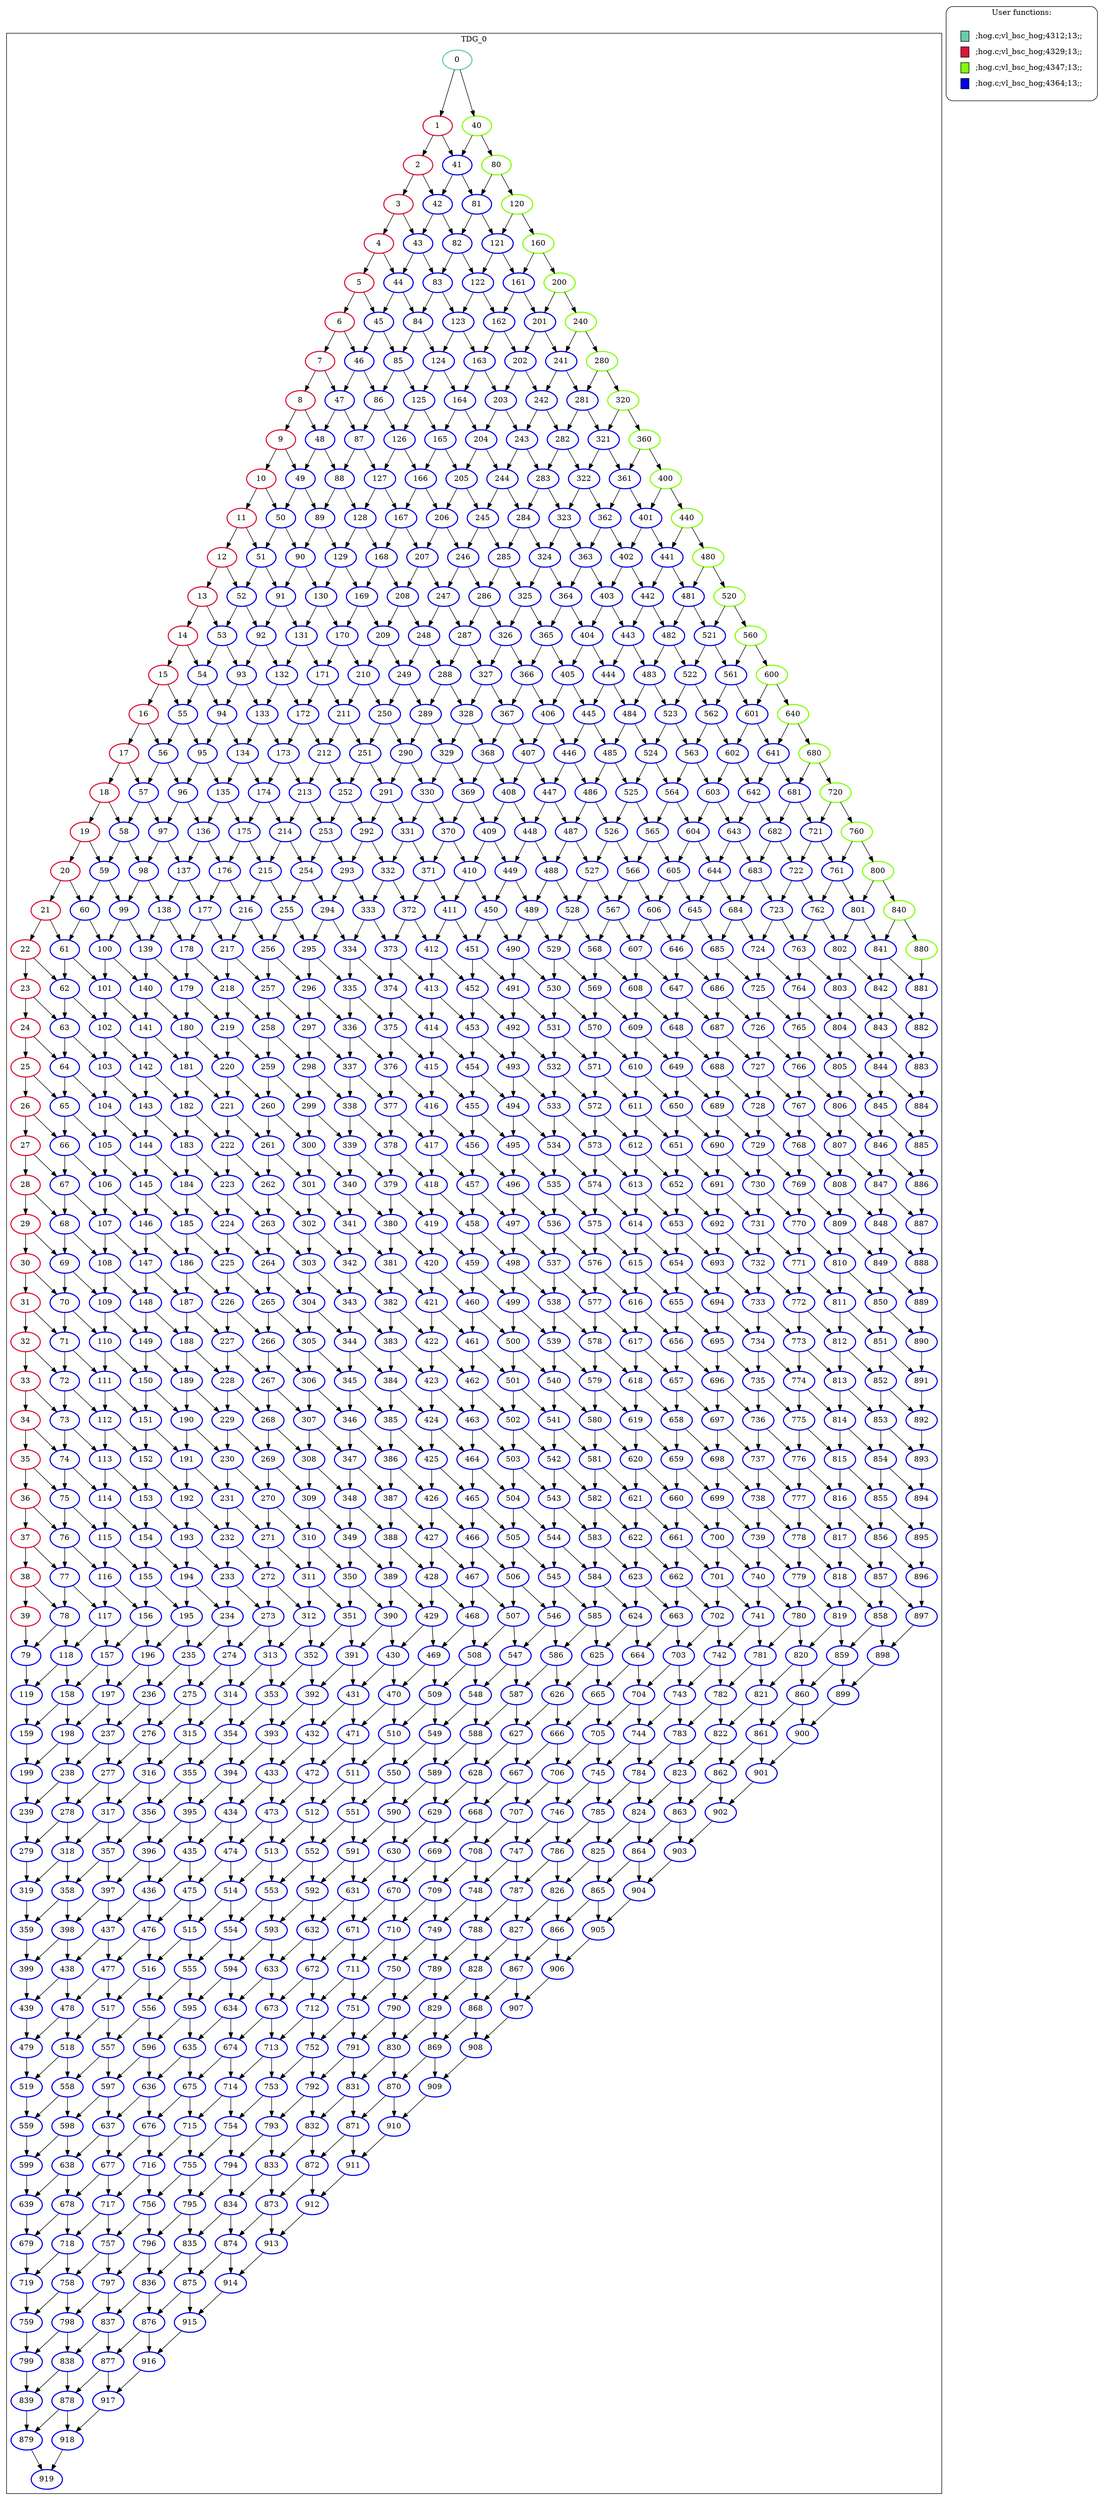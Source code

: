 digraph TDG {
   compound=true
   subgraph cluster_0 {
      label=TDG_0
      0[color=aquamarine3,style=bold]
      1[color=crimson,style=bold]
      2[color=crimson,style=bold]
      3[color=crimson,style=bold]
      4[color=crimson,style=bold]
      5[color=crimson,style=bold]
      6[color=crimson,style=bold]
      7[color=crimson,style=bold]
      8[color=crimson,style=bold]
      9[color=crimson,style=bold]
      10[color=crimson,style=bold]
      11[color=crimson,style=bold]
      12[color=crimson,style=bold]
      13[color=crimson,style=bold]
      14[color=crimson,style=bold]
      15[color=crimson,style=bold]
      16[color=crimson,style=bold]
      17[color=crimson,style=bold]
      18[color=crimson,style=bold]
      19[color=crimson,style=bold]
      20[color=crimson,style=bold]
      21[color=crimson,style=bold]
      22[color=crimson,style=bold]
      23[color=crimson,style=bold]
      24[color=crimson,style=bold]
      25[color=crimson,style=bold]
      26[color=crimson,style=bold]
      27[color=crimson,style=bold]
      28[color=crimson,style=bold]
      29[color=crimson,style=bold]
      30[color=crimson,style=bold]
      31[color=crimson,style=bold]
      32[color=crimson,style=bold]
      33[color=crimson,style=bold]
      34[color=crimson,style=bold]
      35[color=crimson,style=bold]
      36[color=crimson,style=bold]
      37[color=crimson,style=bold]
      38[color=crimson,style=bold]
      39[color=crimson,style=bold]
      40[color=chartreuse,style=bold]
      41[color=blue2,style=bold]
      42[color=blue2,style=bold]
      43[color=blue2,style=bold]
      44[color=blue2,style=bold]
      45[color=blue2,style=bold]
      46[color=blue2,style=bold]
      47[color=blue2,style=bold]
      48[color=blue2,style=bold]
      49[color=blue2,style=bold]
      50[color=blue2,style=bold]
      51[color=blue2,style=bold]
      52[color=blue2,style=bold]
      53[color=blue2,style=bold]
      54[color=blue2,style=bold]
      55[color=blue2,style=bold]
      56[color=blue2,style=bold]
      57[color=blue2,style=bold]
      58[color=blue2,style=bold]
      59[color=blue2,style=bold]
      60[color=blue2,style=bold]
      61[color=blue2,style=bold]
      62[color=blue2,style=bold]
      63[color=blue2,style=bold]
      64[color=blue2,style=bold]
      65[color=blue2,style=bold]
      66[color=blue2,style=bold]
      67[color=blue2,style=bold]
      68[color=blue2,style=bold]
      69[color=blue2,style=bold]
      70[color=blue2,style=bold]
      71[color=blue2,style=bold]
      72[color=blue2,style=bold]
      73[color=blue2,style=bold]
      74[color=blue2,style=bold]
      75[color=blue2,style=bold]
      76[color=blue2,style=bold]
      77[color=blue2,style=bold]
      78[color=blue2,style=bold]
      79[color=blue2,style=bold]
      80[color=chartreuse,style=bold]
      81[color=blue2,style=bold]
      82[color=blue2,style=bold]
      83[color=blue2,style=bold]
      84[color=blue2,style=bold]
      85[color=blue2,style=bold]
      86[color=blue2,style=bold]
      87[color=blue2,style=bold]
      88[color=blue2,style=bold]
      89[color=blue2,style=bold]
      90[color=blue2,style=bold]
      91[color=blue2,style=bold]
      92[color=blue2,style=bold]
      93[color=blue2,style=bold]
      94[color=blue2,style=bold]
      95[color=blue2,style=bold]
      96[color=blue2,style=bold]
      97[color=blue2,style=bold]
      98[color=blue2,style=bold]
      99[color=blue2,style=bold]
      100[color=blue2,style=bold]
      101[color=blue2,style=bold]
      102[color=blue2,style=bold]
      103[color=blue2,style=bold]
      104[color=blue2,style=bold]
      105[color=blue2,style=bold]
      106[color=blue2,style=bold]
      107[color=blue2,style=bold]
      108[color=blue2,style=bold]
      109[color=blue2,style=bold]
      110[color=blue2,style=bold]
      111[color=blue2,style=bold]
      112[color=blue2,style=bold]
      113[color=blue2,style=bold]
      114[color=blue2,style=bold]
      115[color=blue2,style=bold]
      116[color=blue2,style=bold]
      117[color=blue2,style=bold]
      118[color=blue2,style=bold]
      119[color=blue2,style=bold]
      120[color=chartreuse,style=bold]
      121[color=blue2,style=bold]
      122[color=blue2,style=bold]
      123[color=blue2,style=bold]
      124[color=blue2,style=bold]
      125[color=blue2,style=bold]
      126[color=blue2,style=bold]
      127[color=blue2,style=bold]
      128[color=blue2,style=bold]
      129[color=blue2,style=bold]
      130[color=blue2,style=bold]
      131[color=blue2,style=bold]
      132[color=blue2,style=bold]
      133[color=blue2,style=bold]
      134[color=blue2,style=bold]
      135[color=blue2,style=bold]
      136[color=blue2,style=bold]
      137[color=blue2,style=bold]
      138[color=blue2,style=bold]
      139[color=blue2,style=bold]
      140[color=blue2,style=bold]
      141[color=blue2,style=bold]
      142[color=blue2,style=bold]
      143[color=blue2,style=bold]
      144[color=blue2,style=bold]
      145[color=blue2,style=bold]
      146[color=blue2,style=bold]
      147[color=blue2,style=bold]
      148[color=blue2,style=bold]
      149[color=blue2,style=bold]
      150[color=blue2,style=bold]
      151[color=blue2,style=bold]
      152[color=blue2,style=bold]
      153[color=blue2,style=bold]
      154[color=blue2,style=bold]
      155[color=blue2,style=bold]
      156[color=blue2,style=bold]
      157[color=blue2,style=bold]
      158[color=blue2,style=bold]
      159[color=blue2,style=bold]
      160[color=chartreuse,style=bold]
      161[color=blue2,style=bold]
      162[color=blue2,style=bold]
      163[color=blue2,style=bold]
      164[color=blue2,style=bold]
      165[color=blue2,style=bold]
      166[color=blue2,style=bold]
      167[color=blue2,style=bold]
      168[color=blue2,style=bold]
      169[color=blue2,style=bold]
      170[color=blue2,style=bold]
      171[color=blue2,style=bold]
      172[color=blue2,style=bold]
      173[color=blue2,style=bold]
      174[color=blue2,style=bold]
      175[color=blue2,style=bold]
      176[color=blue2,style=bold]
      177[color=blue2,style=bold]
      178[color=blue2,style=bold]
      179[color=blue2,style=bold]
      180[color=blue2,style=bold]
      181[color=blue2,style=bold]
      182[color=blue2,style=bold]
      183[color=blue2,style=bold]
      184[color=blue2,style=bold]
      185[color=blue2,style=bold]
      186[color=blue2,style=bold]
      187[color=blue2,style=bold]
      188[color=blue2,style=bold]
      189[color=blue2,style=bold]
      190[color=blue2,style=bold]
      191[color=blue2,style=bold]
      192[color=blue2,style=bold]
      193[color=blue2,style=bold]
      194[color=blue2,style=bold]
      195[color=blue2,style=bold]
      196[color=blue2,style=bold]
      197[color=blue2,style=bold]
      198[color=blue2,style=bold]
      199[color=blue2,style=bold]
      200[color=chartreuse,style=bold]
      201[color=blue2,style=bold]
      202[color=blue2,style=bold]
      203[color=blue2,style=bold]
      204[color=blue2,style=bold]
      205[color=blue2,style=bold]
      206[color=blue2,style=bold]
      207[color=blue2,style=bold]
      208[color=blue2,style=bold]
      209[color=blue2,style=bold]
      210[color=blue2,style=bold]
      211[color=blue2,style=bold]
      212[color=blue2,style=bold]
      213[color=blue2,style=bold]
      214[color=blue2,style=bold]
      215[color=blue2,style=bold]
      216[color=blue2,style=bold]
      217[color=blue2,style=bold]
      218[color=blue2,style=bold]
      219[color=blue2,style=bold]
      220[color=blue2,style=bold]
      221[color=blue2,style=bold]
      222[color=blue2,style=bold]
      223[color=blue2,style=bold]
      224[color=blue2,style=bold]
      225[color=blue2,style=bold]
      226[color=blue2,style=bold]
      227[color=blue2,style=bold]
      228[color=blue2,style=bold]
      229[color=blue2,style=bold]
      230[color=blue2,style=bold]
      231[color=blue2,style=bold]
      232[color=blue2,style=bold]
      233[color=blue2,style=bold]
      234[color=blue2,style=bold]
      235[color=blue2,style=bold]
      236[color=blue2,style=bold]
      237[color=blue2,style=bold]
      238[color=blue2,style=bold]
      239[color=blue2,style=bold]
      240[color=chartreuse,style=bold]
      241[color=blue2,style=bold]
      242[color=blue2,style=bold]
      243[color=blue2,style=bold]
      244[color=blue2,style=bold]
      245[color=blue2,style=bold]
      246[color=blue2,style=bold]
      247[color=blue2,style=bold]
      248[color=blue2,style=bold]
      249[color=blue2,style=bold]
      250[color=blue2,style=bold]
      251[color=blue2,style=bold]
      252[color=blue2,style=bold]
      253[color=blue2,style=bold]
      254[color=blue2,style=bold]
      255[color=blue2,style=bold]
      256[color=blue2,style=bold]
      257[color=blue2,style=bold]
      258[color=blue2,style=bold]
      259[color=blue2,style=bold]
      260[color=blue2,style=bold]
      261[color=blue2,style=bold]
      262[color=blue2,style=bold]
      263[color=blue2,style=bold]
      264[color=blue2,style=bold]
      265[color=blue2,style=bold]
      266[color=blue2,style=bold]
      267[color=blue2,style=bold]
      268[color=blue2,style=bold]
      269[color=blue2,style=bold]
      270[color=blue2,style=bold]
      271[color=blue2,style=bold]
      272[color=blue2,style=bold]
      273[color=blue2,style=bold]
      274[color=blue2,style=bold]
      275[color=blue2,style=bold]
      276[color=blue2,style=bold]
      277[color=blue2,style=bold]
      278[color=blue2,style=bold]
      279[color=blue2,style=bold]
      280[color=chartreuse,style=bold]
      281[color=blue2,style=bold]
      282[color=blue2,style=bold]
      283[color=blue2,style=bold]
      284[color=blue2,style=bold]
      285[color=blue2,style=bold]
      286[color=blue2,style=bold]
      287[color=blue2,style=bold]
      288[color=blue2,style=bold]
      289[color=blue2,style=bold]
      290[color=blue2,style=bold]
      291[color=blue2,style=bold]
      292[color=blue2,style=bold]
      293[color=blue2,style=bold]
      294[color=blue2,style=bold]
      295[color=blue2,style=bold]
      296[color=blue2,style=bold]
      297[color=blue2,style=bold]
      298[color=blue2,style=bold]
      299[color=blue2,style=bold]
      300[color=blue2,style=bold]
      301[color=blue2,style=bold]
      302[color=blue2,style=bold]
      303[color=blue2,style=bold]
      304[color=blue2,style=bold]
      305[color=blue2,style=bold]
      306[color=blue2,style=bold]
      307[color=blue2,style=bold]
      308[color=blue2,style=bold]
      309[color=blue2,style=bold]
      310[color=blue2,style=bold]
      311[color=blue2,style=bold]
      312[color=blue2,style=bold]
      313[color=blue2,style=bold]
      314[color=blue2,style=bold]
      315[color=blue2,style=bold]
      316[color=blue2,style=bold]
      317[color=blue2,style=bold]
      318[color=blue2,style=bold]
      319[color=blue2,style=bold]
      320[color=chartreuse,style=bold]
      321[color=blue2,style=bold]
      322[color=blue2,style=bold]
      323[color=blue2,style=bold]
      324[color=blue2,style=bold]
      325[color=blue2,style=bold]
      326[color=blue2,style=bold]
      327[color=blue2,style=bold]
      328[color=blue2,style=bold]
      329[color=blue2,style=bold]
      330[color=blue2,style=bold]
      331[color=blue2,style=bold]
      332[color=blue2,style=bold]
      333[color=blue2,style=bold]
      334[color=blue2,style=bold]
      335[color=blue2,style=bold]
      336[color=blue2,style=bold]
      337[color=blue2,style=bold]
      338[color=blue2,style=bold]
      339[color=blue2,style=bold]
      340[color=blue2,style=bold]
      341[color=blue2,style=bold]
      342[color=blue2,style=bold]
      343[color=blue2,style=bold]
      344[color=blue2,style=bold]
      345[color=blue2,style=bold]
      346[color=blue2,style=bold]
      347[color=blue2,style=bold]
      348[color=blue2,style=bold]
      349[color=blue2,style=bold]
      350[color=blue2,style=bold]
      351[color=blue2,style=bold]
      352[color=blue2,style=bold]
      353[color=blue2,style=bold]
      354[color=blue2,style=bold]
      355[color=blue2,style=bold]
      356[color=blue2,style=bold]
      357[color=blue2,style=bold]
      358[color=blue2,style=bold]
      359[color=blue2,style=bold]
      360[color=chartreuse,style=bold]
      361[color=blue2,style=bold]
      362[color=blue2,style=bold]
      363[color=blue2,style=bold]
      364[color=blue2,style=bold]
      365[color=blue2,style=bold]
      366[color=blue2,style=bold]
      367[color=blue2,style=bold]
      368[color=blue2,style=bold]
      369[color=blue2,style=bold]
      370[color=blue2,style=bold]
      371[color=blue2,style=bold]
      372[color=blue2,style=bold]
      373[color=blue2,style=bold]
      374[color=blue2,style=bold]
      375[color=blue2,style=bold]
      376[color=blue2,style=bold]
      377[color=blue2,style=bold]
      378[color=blue2,style=bold]
      379[color=blue2,style=bold]
      380[color=blue2,style=bold]
      381[color=blue2,style=bold]
      382[color=blue2,style=bold]
      383[color=blue2,style=bold]
      384[color=blue2,style=bold]
      385[color=blue2,style=bold]
      386[color=blue2,style=bold]
      387[color=blue2,style=bold]
      388[color=blue2,style=bold]
      389[color=blue2,style=bold]
      390[color=blue2,style=bold]
      391[color=blue2,style=bold]
      392[color=blue2,style=bold]
      393[color=blue2,style=bold]
      394[color=blue2,style=bold]
      395[color=blue2,style=bold]
      396[color=blue2,style=bold]
      397[color=blue2,style=bold]
      398[color=blue2,style=bold]
      399[color=blue2,style=bold]
      400[color=chartreuse,style=bold]
      401[color=blue2,style=bold]
      402[color=blue2,style=bold]
      403[color=blue2,style=bold]
      404[color=blue2,style=bold]
      405[color=blue2,style=bold]
      406[color=blue2,style=bold]
      407[color=blue2,style=bold]
      408[color=blue2,style=bold]
      409[color=blue2,style=bold]
      410[color=blue2,style=bold]
      411[color=blue2,style=bold]
      412[color=blue2,style=bold]
      413[color=blue2,style=bold]
      414[color=blue2,style=bold]
      415[color=blue2,style=bold]
      416[color=blue2,style=bold]
      417[color=blue2,style=bold]
      418[color=blue2,style=bold]
      419[color=blue2,style=bold]
      420[color=blue2,style=bold]
      421[color=blue2,style=bold]
      422[color=blue2,style=bold]
      423[color=blue2,style=bold]
      424[color=blue2,style=bold]
      425[color=blue2,style=bold]
      426[color=blue2,style=bold]
      427[color=blue2,style=bold]
      428[color=blue2,style=bold]
      429[color=blue2,style=bold]
      430[color=blue2,style=bold]
      431[color=blue2,style=bold]
      432[color=blue2,style=bold]
      433[color=blue2,style=bold]
      434[color=blue2,style=bold]
      435[color=blue2,style=bold]
      436[color=blue2,style=bold]
      437[color=blue2,style=bold]
      438[color=blue2,style=bold]
      439[color=blue2,style=bold]
      440[color=chartreuse,style=bold]
      441[color=blue2,style=bold]
      442[color=blue2,style=bold]
      443[color=blue2,style=bold]
      444[color=blue2,style=bold]
      445[color=blue2,style=bold]
      446[color=blue2,style=bold]
      447[color=blue2,style=bold]
      448[color=blue2,style=bold]
      449[color=blue2,style=bold]
      450[color=blue2,style=bold]
      451[color=blue2,style=bold]
      452[color=blue2,style=bold]
      453[color=blue2,style=bold]
      454[color=blue2,style=bold]
      455[color=blue2,style=bold]
      456[color=blue2,style=bold]
      457[color=blue2,style=bold]
      458[color=blue2,style=bold]
      459[color=blue2,style=bold]
      460[color=blue2,style=bold]
      461[color=blue2,style=bold]
      462[color=blue2,style=bold]
      463[color=blue2,style=bold]
      464[color=blue2,style=bold]
      465[color=blue2,style=bold]
      466[color=blue2,style=bold]
      467[color=blue2,style=bold]
      468[color=blue2,style=bold]
      469[color=blue2,style=bold]
      470[color=blue2,style=bold]
      471[color=blue2,style=bold]
      472[color=blue2,style=bold]
      473[color=blue2,style=bold]
      474[color=blue2,style=bold]
      475[color=blue2,style=bold]
      476[color=blue2,style=bold]
      477[color=blue2,style=bold]
      478[color=blue2,style=bold]
      479[color=blue2,style=bold]
      480[color=chartreuse,style=bold]
      481[color=blue2,style=bold]
      482[color=blue2,style=bold]
      483[color=blue2,style=bold]
      484[color=blue2,style=bold]
      485[color=blue2,style=bold]
      486[color=blue2,style=bold]
      487[color=blue2,style=bold]
      488[color=blue2,style=bold]
      489[color=blue2,style=bold]
      490[color=blue2,style=bold]
      491[color=blue2,style=bold]
      492[color=blue2,style=bold]
      493[color=blue2,style=bold]
      494[color=blue2,style=bold]
      495[color=blue2,style=bold]
      496[color=blue2,style=bold]
      497[color=blue2,style=bold]
      498[color=blue2,style=bold]
      499[color=blue2,style=bold]
      500[color=blue2,style=bold]
      501[color=blue2,style=bold]
      502[color=blue2,style=bold]
      503[color=blue2,style=bold]
      504[color=blue2,style=bold]
      505[color=blue2,style=bold]
      506[color=blue2,style=bold]
      507[color=blue2,style=bold]
      508[color=blue2,style=bold]
      509[color=blue2,style=bold]
      510[color=blue2,style=bold]
      511[color=blue2,style=bold]
      512[color=blue2,style=bold]
      513[color=blue2,style=bold]
      514[color=blue2,style=bold]
      515[color=blue2,style=bold]
      516[color=blue2,style=bold]
      517[color=blue2,style=bold]
      518[color=blue2,style=bold]
      519[color=blue2,style=bold]
      520[color=chartreuse,style=bold]
      521[color=blue2,style=bold]
      522[color=blue2,style=bold]
      523[color=blue2,style=bold]
      524[color=blue2,style=bold]
      525[color=blue2,style=bold]
      526[color=blue2,style=bold]
      527[color=blue2,style=bold]
      528[color=blue2,style=bold]
      529[color=blue2,style=bold]
      530[color=blue2,style=bold]
      531[color=blue2,style=bold]
      532[color=blue2,style=bold]
      533[color=blue2,style=bold]
      534[color=blue2,style=bold]
      535[color=blue2,style=bold]
      536[color=blue2,style=bold]
      537[color=blue2,style=bold]
      538[color=blue2,style=bold]
      539[color=blue2,style=bold]
      540[color=blue2,style=bold]
      541[color=blue2,style=bold]
      542[color=blue2,style=bold]
      543[color=blue2,style=bold]
      544[color=blue2,style=bold]
      545[color=blue2,style=bold]
      546[color=blue2,style=bold]
      547[color=blue2,style=bold]
      548[color=blue2,style=bold]
      549[color=blue2,style=bold]
      550[color=blue2,style=bold]
      551[color=blue2,style=bold]
      552[color=blue2,style=bold]
      553[color=blue2,style=bold]
      554[color=blue2,style=bold]
      555[color=blue2,style=bold]
      556[color=blue2,style=bold]
      557[color=blue2,style=bold]
      558[color=blue2,style=bold]
      559[color=blue2,style=bold]
      560[color=chartreuse,style=bold]
      561[color=blue2,style=bold]
      562[color=blue2,style=bold]
      563[color=blue2,style=bold]
      564[color=blue2,style=bold]
      565[color=blue2,style=bold]
      566[color=blue2,style=bold]
      567[color=blue2,style=bold]
      568[color=blue2,style=bold]
      569[color=blue2,style=bold]
      570[color=blue2,style=bold]
      571[color=blue2,style=bold]
      572[color=blue2,style=bold]
      573[color=blue2,style=bold]
      574[color=blue2,style=bold]
      575[color=blue2,style=bold]
      576[color=blue2,style=bold]
      577[color=blue2,style=bold]
      578[color=blue2,style=bold]
      579[color=blue2,style=bold]
      580[color=blue2,style=bold]
      581[color=blue2,style=bold]
      582[color=blue2,style=bold]
      583[color=blue2,style=bold]
      584[color=blue2,style=bold]
      585[color=blue2,style=bold]
      586[color=blue2,style=bold]
      587[color=blue2,style=bold]
      588[color=blue2,style=bold]
      589[color=blue2,style=bold]
      590[color=blue2,style=bold]
      591[color=blue2,style=bold]
      592[color=blue2,style=bold]
      593[color=blue2,style=bold]
      594[color=blue2,style=bold]
      595[color=blue2,style=bold]
      596[color=blue2,style=bold]
      597[color=blue2,style=bold]
      598[color=blue2,style=bold]
      599[color=blue2,style=bold]
      600[color=chartreuse,style=bold]
      601[color=blue2,style=bold]
      602[color=blue2,style=bold]
      603[color=blue2,style=bold]
      604[color=blue2,style=bold]
      605[color=blue2,style=bold]
      606[color=blue2,style=bold]
      607[color=blue2,style=bold]
      608[color=blue2,style=bold]
      609[color=blue2,style=bold]
      610[color=blue2,style=bold]
      611[color=blue2,style=bold]
      612[color=blue2,style=bold]
      613[color=blue2,style=bold]
      614[color=blue2,style=bold]
      615[color=blue2,style=bold]
      616[color=blue2,style=bold]
      617[color=blue2,style=bold]
      618[color=blue2,style=bold]
      619[color=blue2,style=bold]
      620[color=blue2,style=bold]
      621[color=blue2,style=bold]
      622[color=blue2,style=bold]
      623[color=blue2,style=bold]
      624[color=blue2,style=bold]
      625[color=blue2,style=bold]
      626[color=blue2,style=bold]
      627[color=blue2,style=bold]
      628[color=blue2,style=bold]
      629[color=blue2,style=bold]
      630[color=blue2,style=bold]
      631[color=blue2,style=bold]
      632[color=blue2,style=bold]
      633[color=blue2,style=bold]
      634[color=blue2,style=bold]
      635[color=blue2,style=bold]
      636[color=blue2,style=bold]
      637[color=blue2,style=bold]
      638[color=blue2,style=bold]
      639[color=blue2,style=bold]
      640[color=chartreuse,style=bold]
      641[color=blue2,style=bold]
      642[color=blue2,style=bold]
      643[color=blue2,style=bold]
      644[color=blue2,style=bold]
      645[color=blue2,style=bold]
      646[color=blue2,style=bold]
      647[color=blue2,style=bold]
      648[color=blue2,style=bold]
      649[color=blue2,style=bold]
      650[color=blue2,style=bold]
      651[color=blue2,style=bold]
      652[color=blue2,style=bold]
      653[color=blue2,style=bold]
      654[color=blue2,style=bold]
      655[color=blue2,style=bold]
      656[color=blue2,style=bold]
      657[color=blue2,style=bold]
      658[color=blue2,style=bold]
      659[color=blue2,style=bold]
      660[color=blue2,style=bold]
      661[color=blue2,style=bold]
      662[color=blue2,style=bold]
      663[color=blue2,style=bold]
      664[color=blue2,style=bold]
      665[color=blue2,style=bold]
      666[color=blue2,style=bold]
      667[color=blue2,style=bold]
      668[color=blue2,style=bold]
      669[color=blue2,style=bold]
      670[color=blue2,style=bold]
      671[color=blue2,style=bold]
      672[color=blue2,style=bold]
      673[color=blue2,style=bold]
      674[color=blue2,style=bold]
      675[color=blue2,style=bold]
      676[color=blue2,style=bold]
      677[color=blue2,style=bold]
      678[color=blue2,style=bold]
      679[color=blue2,style=bold]
      680[color=chartreuse,style=bold]
      681[color=blue2,style=bold]
      682[color=blue2,style=bold]
      683[color=blue2,style=bold]
      684[color=blue2,style=bold]
      685[color=blue2,style=bold]
      686[color=blue2,style=bold]
      687[color=blue2,style=bold]
      688[color=blue2,style=bold]
      689[color=blue2,style=bold]
      690[color=blue2,style=bold]
      691[color=blue2,style=bold]
      692[color=blue2,style=bold]
      693[color=blue2,style=bold]
      694[color=blue2,style=bold]
      695[color=blue2,style=bold]
      696[color=blue2,style=bold]
      697[color=blue2,style=bold]
      698[color=blue2,style=bold]
      699[color=blue2,style=bold]
      700[color=blue2,style=bold]
      701[color=blue2,style=bold]
      702[color=blue2,style=bold]
      703[color=blue2,style=bold]
      704[color=blue2,style=bold]
      705[color=blue2,style=bold]
      706[color=blue2,style=bold]
      707[color=blue2,style=bold]
      708[color=blue2,style=bold]
      709[color=blue2,style=bold]
      710[color=blue2,style=bold]
      711[color=blue2,style=bold]
      712[color=blue2,style=bold]
      713[color=blue2,style=bold]
      714[color=blue2,style=bold]
      715[color=blue2,style=bold]
      716[color=blue2,style=bold]
      717[color=blue2,style=bold]
      718[color=blue2,style=bold]
      719[color=blue2,style=bold]
      720[color=chartreuse,style=bold]
      721[color=blue2,style=bold]
      722[color=blue2,style=bold]
      723[color=blue2,style=bold]
      724[color=blue2,style=bold]
      725[color=blue2,style=bold]
      726[color=blue2,style=bold]
      727[color=blue2,style=bold]
      728[color=blue2,style=bold]
      729[color=blue2,style=bold]
      730[color=blue2,style=bold]
      731[color=blue2,style=bold]
      732[color=blue2,style=bold]
      733[color=blue2,style=bold]
      734[color=blue2,style=bold]
      735[color=blue2,style=bold]
      736[color=blue2,style=bold]
      737[color=blue2,style=bold]
      738[color=blue2,style=bold]
      739[color=blue2,style=bold]
      740[color=blue2,style=bold]
      741[color=blue2,style=bold]
      742[color=blue2,style=bold]
      743[color=blue2,style=bold]
      744[color=blue2,style=bold]
      745[color=blue2,style=bold]
      746[color=blue2,style=bold]
      747[color=blue2,style=bold]
      748[color=blue2,style=bold]
      749[color=blue2,style=bold]
      750[color=blue2,style=bold]
      751[color=blue2,style=bold]
      752[color=blue2,style=bold]
      753[color=blue2,style=bold]
      754[color=blue2,style=bold]
      755[color=blue2,style=bold]
      756[color=blue2,style=bold]
      757[color=blue2,style=bold]
      758[color=blue2,style=bold]
      759[color=blue2,style=bold]
      760[color=chartreuse,style=bold]
      761[color=blue2,style=bold]
      762[color=blue2,style=bold]
      763[color=blue2,style=bold]
      764[color=blue2,style=bold]
      765[color=blue2,style=bold]
      766[color=blue2,style=bold]
      767[color=blue2,style=bold]
      768[color=blue2,style=bold]
      769[color=blue2,style=bold]
      770[color=blue2,style=bold]
      771[color=blue2,style=bold]
      772[color=blue2,style=bold]
      773[color=blue2,style=bold]
      774[color=blue2,style=bold]
      775[color=blue2,style=bold]
      776[color=blue2,style=bold]
      777[color=blue2,style=bold]
      778[color=blue2,style=bold]
      779[color=blue2,style=bold]
      780[color=blue2,style=bold]
      781[color=blue2,style=bold]
      782[color=blue2,style=bold]
      783[color=blue2,style=bold]
      784[color=blue2,style=bold]
      785[color=blue2,style=bold]
      786[color=blue2,style=bold]
      787[color=blue2,style=bold]
      788[color=blue2,style=bold]
      789[color=blue2,style=bold]
      790[color=blue2,style=bold]
      791[color=blue2,style=bold]
      792[color=blue2,style=bold]
      793[color=blue2,style=bold]
      794[color=blue2,style=bold]
      795[color=blue2,style=bold]
      796[color=blue2,style=bold]
      797[color=blue2,style=bold]
      798[color=blue2,style=bold]
      799[color=blue2,style=bold]
      800[color=chartreuse,style=bold]
      801[color=blue2,style=bold]
      802[color=blue2,style=bold]
      803[color=blue2,style=bold]
      804[color=blue2,style=bold]
      805[color=blue2,style=bold]
      806[color=blue2,style=bold]
      807[color=blue2,style=bold]
      808[color=blue2,style=bold]
      809[color=blue2,style=bold]
      810[color=blue2,style=bold]
      811[color=blue2,style=bold]
      812[color=blue2,style=bold]
      813[color=blue2,style=bold]
      814[color=blue2,style=bold]
      815[color=blue2,style=bold]
      816[color=blue2,style=bold]
      817[color=blue2,style=bold]
      818[color=blue2,style=bold]
      819[color=blue2,style=bold]
      820[color=blue2,style=bold]
      821[color=blue2,style=bold]
      822[color=blue2,style=bold]
      823[color=blue2,style=bold]
      824[color=blue2,style=bold]
      825[color=blue2,style=bold]
      826[color=blue2,style=bold]
      827[color=blue2,style=bold]
      828[color=blue2,style=bold]
      829[color=blue2,style=bold]
      830[color=blue2,style=bold]
      831[color=blue2,style=bold]
      832[color=blue2,style=bold]
      833[color=blue2,style=bold]
      834[color=blue2,style=bold]
      835[color=blue2,style=bold]
      836[color=blue2,style=bold]
      837[color=blue2,style=bold]
      838[color=blue2,style=bold]
      839[color=blue2,style=bold]
      840[color=chartreuse,style=bold]
      841[color=blue2,style=bold]
      842[color=blue2,style=bold]
      843[color=blue2,style=bold]
      844[color=blue2,style=bold]
      845[color=blue2,style=bold]
      846[color=blue2,style=bold]
      847[color=blue2,style=bold]
      848[color=blue2,style=bold]
      849[color=blue2,style=bold]
      850[color=blue2,style=bold]
      851[color=blue2,style=bold]
      852[color=blue2,style=bold]
      853[color=blue2,style=bold]
      854[color=blue2,style=bold]
      855[color=blue2,style=bold]
      856[color=blue2,style=bold]
      857[color=blue2,style=bold]
      858[color=blue2,style=bold]
      859[color=blue2,style=bold]
      860[color=blue2,style=bold]
      861[color=blue2,style=bold]
      862[color=blue2,style=bold]
      863[color=blue2,style=bold]
      864[color=blue2,style=bold]
      865[color=blue2,style=bold]
      866[color=blue2,style=bold]
      867[color=blue2,style=bold]
      868[color=blue2,style=bold]
      869[color=blue2,style=bold]
      870[color=blue2,style=bold]
      871[color=blue2,style=bold]
      872[color=blue2,style=bold]
      873[color=blue2,style=bold]
      874[color=blue2,style=bold]
      875[color=blue2,style=bold]
      876[color=blue2,style=bold]
      877[color=blue2,style=bold]
      878[color=blue2,style=bold]
      879[color=blue2,style=bold]
      880[color=chartreuse,style=bold]
      881[color=blue2,style=bold]
      882[color=blue2,style=bold]
      883[color=blue2,style=bold]
      884[color=blue2,style=bold]
      885[color=blue2,style=bold]
      886[color=blue2,style=bold]
      887[color=blue2,style=bold]
      888[color=blue2,style=bold]
      889[color=blue2,style=bold]
      890[color=blue2,style=bold]
      891[color=blue2,style=bold]
      892[color=blue2,style=bold]
      893[color=blue2,style=bold]
      894[color=blue2,style=bold]
      895[color=blue2,style=bold]
      896[color=blue2,style=bold]
      897[color=blue2,style=bold]
      898[color=blue2,style=bold]
      899[color=blue2,style=bold]
      900[color=blue2,style=bold]
      901[color=blue2,style=bold]
      902[color=blue2,style=bold]
      903[color=blue2,style=bold]
      904[color=blue2,style=bold]
      905[color=blue2,style=bold]
      906[color=blue2,style=bold]
      907[color=blue2,style=bold]
      908[color=blue2,style=bold]
      909[color=blue2,style=bold]
      910[color=blue2,style=bold]
      911[color=blue2,style=bold]
      912[color=blue2,style=bold]
      913[color=blue2,style=bold]
      914[color=blue2,style=bold]
      915[color=blue2,style=bold]
      916[color=blue2,style=bold]
      917[color=blue2,style=bold]
      918[color=blue2,style=bold]
      919[color=blue2,style=bold]
   }
   0 -> 1 
   0 -> 40 
   1 -> 2 
   1 -> 41 
   2 -> 3 
   2 -> 42 
   3 -> 4 
   3 -> 43 
   4 -> 5 
   4 -> 44 
   5 -> 6 
   5 -> 45 
   6 -> 7 
   6 -> 46 
   7 -> 8 
   7 -> 47 
   8 -> 9 
   8 -> 48 
   9 -> 10 
   9 -> 49 
   10 -> 11 
   10 -> 50 
   11 -> 12 
   11 -> 51 
   12 -> 13 
   12 -> 52 
   13 -> 14 
   13 -> 53 
   14 -> 15 
   14 -> 54 
   15 -> 16 
   15 -> 55 
   16 -> 17 
   16 -> 56 
   17 -> 18 
   17 -> 57 
   18 -> 19 
   18 -> 58 
   19 -> 20 
   19 -> 59 
   20 -> 21 
   20 -> 60 
   21 -> 22 
   21 -> 61 
   22 -> 23 
   22 -> 62 
   23 -> 24 
   23 -> 63 
   24 -> 25 
   24 -> 64 
   25 -> 26 
   25 -> 65 
   26 -> 27 
   26 -> 66 
   27 -> 28 
   27 -> 67 
   28 -> 29 
   28 -> 68 
   29 -> 30 
   29 -> 69 
   30 -> 31 
   30 -> 70 
   31 -> 32 
   31 -> 71 
   32 -> 33 
   32 -> 72 
   33 -> 34 
   33 -> 73 
   34 -> 35 
   34 -> 74 
   35 -> 36 
   35 -> 75 
   36 -> 37 
   36 -> 76 
   37 -> 38 
   37 -> 77 
   38 -> 39 
   38 -> 78 
   39 -> 79 
   40 -> 41 
   40 -> 80 
   41 -> 42 
   41 -> 81 
   42 -> 43 
   42 -> 82 
   43 -> 44 
   43 -> 83 
   44 -> 45 
   44 -> 84 
   45 -> 46 
   45 -> 85 
   46 -> 47 
   46 -> 86 
   47 -> 48 
   47 -> 87 
   48 -> 49 
   48 -> 88 
   49 -> 50 
   49 -> 89 
   50 -> 51 
   50 -> 90 
   51 -> 52 
   51 -> 91 
   52 -> 53 
   52 -> 92 
   53 -> 54 
   53 -> 93 
   54 -> 55 
   54 -> 94 
   55 -> 56 
   55 -> 95 
   56 -> 57 
   56 -> 96 
   57 -> 58 
   57 -> 97 
   58 -> 59 
   58 -> 98 
   59 -> 60 
   59 -> 99 
   60 -> 61 
   60 -> 100 
   61 -> 62 
   61 -> 101 
   62 -> 63 
   62 -> 102 
   63 -> 64 
   63 -> 103 
   64 -> 65 
   64 -> 104 
   65 -> 66 
   65 -> 105 
   66 -> 67 
   66 -> 106 
   67 -> 68 
   67 -> 107 
   68 -> 69 
   68 -> 108 
   69 -> 70 
   69 -> 109 
   70 -> 71 
   70 -> 110 
   71 -> 72 
   71 -> 111 
   72 -> 73 
   72 -> 112 
   73 -> 74 
   73 -> 113 
   74 -> 75 
   74 -> 114 
   75 -> 76 
   75 -> 115 
   76 -> 77 
   76 -> 116 
   77 -> 78 
   77 -> 117 
   78 -> 79 
   78 -> 118 
   79 -> 119 
   80 -> 81 
   80 -> 120 
   81 -> 82 
   81 -> 121 
   82 -> 83 
   82 -> 122 
   83 -> 84 
   83 -> 123 
   84 -> 85 
   84 -> 124 
   85 -> 86 
   85 -> 125 
   86 -> 87 
   86 -> 126 
   87 -> 88 
   87 -> 127 
   88 -> 89 
   88 -> 128 
   89 -> 90 
   89 -> 129 
   90 -> 91 
   90 -> 130 
   91 -> 92 
   91 -> 131 
   92 -> 93 
   92 -> 132 
   93 -> 94 
   93 -> 133 
   94 -> 95 
   94 -> 134 
   95 -> 96 
   95 -> 135 
   96 -> 97 
   96 -> 136 
   97 -> 98 
   97 -> 137 
   98 -> 99 
   98 -> 138 
   99 -> 100 
   99 -> 139 
   100 -> 101 
   100 -> 140 
   101 -> 102 
   101 -> 141 
   102 -> 103 
   102 -> 142 
   103 -> 104 
   103 -> 143 
   104 -> 105 
   104 -> 144 
   105 -> 106 
   105 -> 145 
   106 -> 107 
   106 -> 146 
   107 -> 108 
   107 -> 147 
   108 -> 109 
   108 -> 148 
   109 -> 110 
   109 -> 149 
   110 -> 111 
   110 -> 150 
   111 -> 112 
   111 -> 151 
   112 -> 113 
   112 -> 152 
   113 -> 114 
   113 -> 153 
   114 -> 115 
   114 -> 154 
   115 -> 116 
   115 -> 155 
   116 -> 117 
   116 -> 156 
   117 -> 118 
   117 -> 157 
   118 -> 119 
   118 -> 158 
   119 -> 159 
   120 -> 121 
   120 -> 160 
   121 -> 122 
   121 -> 161 
   122 -> 123 
   122 -> 162 
   123 -> 124 
   123 -> 163 
   124 -> 125 
   124 -> 164 
   125 -> 126 
   125 -> 165 
   126 -> 127 
   126 -> 166 
   127 -> 128 
   127 -> 167 
   128 -> 129 
   128 -> 168 
   129 -> 130 
   129 -> 169 
   130 -> 131 
   130 -> 170 
   131 -> 132 
   131 -> 171 
   132 -> 133 
   132 -> 172 
   133 -> 134 
   133 -> 173 
   134 -> 135 
   134 -> 174 
   135 -> 136 
   135 -> 175 
   136 -> 137 
   136 -> 176 
   137 -> 138 
   137 -> 177 
   138 -> 139 
   138 -> 178 
   139 -> 140 
   139 -> 179 
   140 -> 141 
   140 -> 180 
   141 -> 142 
   141 -> 181 
   142 -> 143 
   142 -> 182 
   143 -> 144 
   143 -> 183 
   144 -> 145 
   144 -> 184 
   145 -> 146 
   145 -> 185 
   146 -> 147 
   146 -> 186 
   147 -> 148 
   147 -> 187 
   148 -> 149 
   148 -> 188 
   149 -> 150 
   149 -> 189 
   150 -> 151 
   150 -> 190 
   151 -> 152 
   151 -> 191 
   152 -> 153 
   152 -> 192 
   153 -> 154 
   153 -> 193 
   154 -> 155 
   154 -> 194 
   155 -> 156 
   155 -> 195 
   156 -> 157 
   156 -> 196 
   157 -> 158 
   157 -> 197 
   158 -> 159 
   158 -> 198 
   159 -> 199 
   160 -> 161 
   160 -> 200 
   161 -> 162 
   161 -> 201 
   162 -> 163 
   162 -> 202 
   163 -> 164 
   163 -> 203 
   164 -> 165 
   164 -> 204 
   165 -> 166 
   165 -> 205 
   166 -> 167 
   166 -> 206 
   167 -> 168 
   167 -> 207 
   168 -> 169 
   168 -> 208 
   169 -> 170 
   169 -> 209 
   170 -> 171 
   170 -> 210 
   171 -> 172 
   171 -> 211 
   172 -> 173 
   172 -> 212 
   173 -> 174 
   173 -> 213 
   174 -> 175 
   174 -> 214 
   175 -> 176 
   175 -> 215 
   176 -> 177 
   176 -> 216 
   177 -> 178 
   177 -> 217 
   178 -> 179 
   178 -> 218 
   179 -> 180 
   179 -> 219 
   180 -> 181 
   180 -> 220 
   181 -> 182 
   181 -> 221 
   182 -> 183 
   182 -> 222 
   183 -> 184 
   183 -> 223 
   184 -> 185 
   184 -> 224 
   185 -> 186 
   185 -> 225 
   186 -> 187 
   186 -> 226 
   187 -> 188 
   187 -> 227 
   188 -> 189 
   188 -> 228 
   189 -> 190 
   189 -> 229 
   190 -> 191 
   190 -> 230 
   191 -> 192 
   191 -> 231 
   192 -> 193 
   192 -> 232 
   193 -> 194 
   193 -> 233 
   194 -> 195 
   194 -> 234 
   195 -> 196 
   195 -> 235 
   196 -> 197 
   196 -> 236 
   197 -> 198 
   197 -> 237 
   198 -> 199 
   198 -> 238 
   199 -> 239 
   200 -> 201 
   200 -> 240 
   201 -> 202 
   201 -> 241 
   202 -> 203 
   202 -> 242 
   203 -> 204 
   203 -> 243 
   204 -> 205 
   204 -> 244 
   205 -> 206 
   205 -> 245 
   206 -> 207 
   206 -> 246 
   207 -> 208 
   207 -> 247 
   208 -> 209 
   208 -> 248 
   209 -> 210 
   209 -> 249 
   210 -> 211 
   210 -> 250 
   211 -> 212 
   211 -> 251 
   212 -> 213 
   212 -> 252 
   213 -> 214 
   213 -> 253 
   214 -> 215 
   214 -> 254 
   215 -> 216 
   215 -> 255 
   216 -> 217 
   216 -> 256 
   217 -> 218 
   217 -> 257 
   218 -> 219 
   218 -> 258 
   219 -> 220 
   219 -> 259 
   220 -> 221 
   220 -> 260 
   221 -> 222 
   221 -> 261 
   222 -> 223 
   222 -> 262 
   223 -> 224 
   223 -> 263 
   224 -> 225 
   224 -> 264 
   225 -> 226 
   225 -> 265 
   226 -> 227 
   226 -> 266 
   227 -> 228 
   227 -> 267 
   228 -> 229 
   228 -> 268 
   229 -> 230 
   229 -> 269 
   230 -> 231 
   230 -> 270 
   231 -> 232 
   231 -> 271 
   232 -> 233 
   232 -> 272 
   233 -> 234 
   233 -> 273 
   234 -> 235 
   234 -> 274 
   235 -> 236 
   235 -> 275 
   236 -> 237 
   236 -> 276 
   237 -> 238 
   237 -> 277 
   238 -> 239 
   238 -> 278 
   239 -> 279 
   240 -> 241 
   240 -> 280 
   241 -> 242 
   241 -> 281 
   242 -> 243 
   242 -> 282 
   243 -> 244 
   243 -> 283 
   244 -> 245 
   244 -> 284 
   245 -> 246 
   245 -> 285 
   246 -> 247 
   246 -> 286 
   247 -> 248 
   247 -> 287 
   248 -> 249 
   248 -> 288 
   249 -> 250 
   249 -> 289 
   250 -> 251 
   250 -> 290 
   251 -> 252 
   251 -> 291 
   252 -> 253 
   252 -> 292 
   253 -> 254 
   253 -> 293 
   254 -> 255 
   254 -> 294 
   255 -> 256 
   255 -> 295 
   256 -> 257 
   256 -> 296 
   257 -> 258 
   257 -> 297 
   258 -> 259 
   258 -> 298 
   259 -> 260 
   259 -> 299 
   260 -> 261 
   260 -> 300 
   261 -> 262 
   261 -> 301 
   262 -> 263 
   262 -> 302 
   263 -> 264 
   263 -> 303 
   264 -> 265 
   264 -> 304 
   265 -> 266 
   265 -> 305 
   266 -> 267 
   266 -> 306 
   267 -> 268 
   267 -> 307 
   268 -> 269 
   268 -> 308 
   269 -> 270 
   269 -> 309 
   270 -> 271 
   270 -> 310 
   271 -> 272 
   271 -> 311 
   272 -> 273 
   272 -> 312 
   273 -> 274 
   273 -> 313 
   274 -> 275 
   274 -> 314 
   275 -> 276 
   275 -> 315 
   276 -> 277 
   276 -> 316 
   277 -> 278 
   277 -> 317 
   278 -> 279 
   278 -> 318 
   279 -> 319 
   280 -> 281 
   280 -> 320 
   281 -> 282 
   281 -> 321 
   282 -> 283 
   282 -> 322 
   283 -> 284 
   283 -> 323 
   284 -> 285 
   284 -> 324 
   285 -> 286 
   285 -> 325 
   286 -> 287 
   286 -> 326 
   287 -> 288 
   287 -> 327 
   288 -> 289 
   288 -> 328 
   289 -> 290 
   289 -> 329 
   290 -> 291 
   290 -> 330 
   291 -> 292 
   291 -> 331 
   292 -> 293 
   292 -> 332 
   293 -> 294 
   293 -> 333 
   294 -> 295 
   294 -> 334 
   295 -> 296 
   295 -> 335 
   296 -> 297 
   296 -> 336 
   297 -> 298 
   297 -> 337 
   298 -> 299 
   298 -> 338 
   299 -> 300 
   299 -> 339 
   300 -> 301 
   300 -> 340 
   301 -> 302 
   301 -> 341 
   302 -> 303 
   302 -> 342 
   303 -> 304 
   303 -> 343 
   304 -> 305 
   304 -> 344 
   305 -> 306 
   305 -> 345 
   306 -> 307 
   306 -> 346 
   307 -> 308 
   307 -> 347 
   308 -> 309 
   308 -> 348 
   309 -> 310 
   309 -> 349 
   310 -> 311 
   310 -> 350 
   311 -> 312 
   311 -> 351 
   312 -> 313 
   312 -> 352 
   313 -> 314 
   313 -> 353 
   314 -> 315 
   314 -> 354 
   315 -> 316 
   315 -> 355 
   316 -> 317 
   316 -> 356 
   317 -> 318 
   317 -> 357 
   318 -> 319 
   318 -> 358 
   319 -> 359 
   320 -> 321 
   320 -> 360 
   321 -> 322 
   321 -> 361 
   322 -> 323 
   322 -> 362 
   323 -> 324 
   323 -> 363 
   324 -> 325 
   324 -> 364 
   325 -> 326 
   325 -> 365 
   326 -> 327 
   326 -> 366 
   327 -> 328 
   327 -> 367 
   328 -> 329 
   328 -> 368 
   329 -> 330 
   329 -> 369 
   330 -> 331 
   330 -> 370 
   331 -> 332 
   331 -> 371 
   332 -> 333 
   332 -> 372 
   333 -> 334 
   333 -> 373 
   334 -> 335 
   334 -> 374 
   335 -> 336 
   335 -> 375 
   336 -> 337 
   336 -> 376 
   337 -> 338 
   337 -> 377 
   338 -> 339 
   338 -> 378 
   339 -> 340 
   339 -> 379 
   340 -> 341 
   340 -> 380 
   341 -> 342 
   341 -> 381 
   342 -> 343 
   342 -> 382 
   343 -> 344 
   343 -> 383 
   344 -> 345 
   344 -> 384 
   345 -> 346 
   345 -> 385 
   346 -> 347 
   346 -> 386 
   347 -> 348 
   347 -> 387 
   348 -> 349 
   348 -> 388 
   349 -> 350 
   349 -> 389 
   350 -> 351 
   350 -> 390 
   351 -> 352 
   351 -> 391 
   352 -> 353 
   352 -> 392 
   353 -> 354 
   353 -> 393 
   354 -> 355 
   354 -> 394 
   355 -> 356 
   355 -> 395 
   356 -> 357 
   356 -> 396 
   357 -> 358 
   357 -> 397 
   358 -> 359 
   358 -> 398 
   359 -> 399 
   360 -> 361 
   360 -> 400 
   361 -> 362 
   361 -> 401 
   362 -> 363 
   362 -> 402 
   363 -> 364 
   363 -> 403 
   364 -> 365 
   364 -> 404 
   365 -> 366 
   365 -> 405 
   366 -> 367 
   366 -> 406 
   367 -> 368 
   367 -> 407 
   368 -> 369 
   368 -> 408 
   369 -> 370 
   369 -> 409 
   370 -> 371 
   370 -> 410 
   371 -> 372 
   371 -> 411 
   372 -> 373 
   372 -> 412 
   373 -> 374 
   373 -> 413 
   374 -> 375 
   374 -> 414 
   375 -> 376 
   375 -> 415 
   376 -> 377 
   376 -> 416 
   377 -> 378 
   377 -> 417 
   378 -> 379 
   378 -> 418 
   379 -> 380 
   379 -> 419 
   380 -> 381 
   380 -> 420 
   381 -> 382 
   381 -> 421 
   382 -> 383 
   382 -> 422 
   383 -> 384 
   383 -> 423 
   384 -> 385 
   384 -> 424 
   385 -> 386 
   385 -> 425 
   386 -> 387 
   386 -> 426 
   387 -> 388 
   387 -> 427 
   388 -> 389 
   388 -> 428 
   389 -> 390 
   389 -> 429 
   390 -> 391 
   390 -> 430 
   391 -> 392 
   391 -> 431 
   392 -> 393 
   392 -> 432 
   393 -> 394 
   393 -> 433 
   394 -> 395 
   394 -> 434 
   395 -> 396 
   395 -> 435 
   396 -> 397 
   396 -> 436 
   397 -> 398 
   397 -> 437 
   398 -> 399 
   398 -> 438 
   399 -> 439 
   400 -> 401 
   400 -> 440 
   401 -> 402 
   401 -> 441 
   402 -> 403 
   402 -> 442 
   403 -> 404 
   403 -> 443 
   404 -> 405 
   404 -> 444 
   405 -> 406 
   405 -> 445 
   406 -> 407 
   406 -> 446 
   407 -> 408 
   407 -> 447 
   408 -> 409 
   408 -> 448 
   409 -> 410 
   409 -> 449 
   410 -> 411 
   410 -> 450 
   411 -> 412 
   411 -> 451 
   412 -> 413 
   412 -> 452 
   413 -> 414 
   413 -> 453 
   414 -> 415 
   414 -> 454 
   415 -> 416 
   415 -> 455 
   416 -> 417 
   416 -> 456 
   417 -> 418 
   417 -> 457 
   418 -> 419 
   418 -> 458 
   419 -> 420 
   419 -> 459 
   420 -> 421 
   420 -> 460 
   421 -> 422 
   421 -> 461 
   422 -> 423 
   422 -> 462 
   423 -> 424 
   423 -> 463 
   424 -> 425 
   424 -> 464 
   425 -> 426 
   425 -> 465 
   426 -> 427 
   426 -> 466 
   427 -> 428 
   427 -> 467 
   428 -> 429 
   428 -> 468 
   429 -> 430 
   429 -> 469 
   430 -> 431 
   430 -> 470 
   431 -> 432 
   431 -> 471 
   432 -> 433 
   432 -> 472 
   433 -> 434 
   433 -> 473 
   434 -> 435 
   434 -> 474 
   435 -> 436 
   435 -> 475 
   436 -> 437 
   436 -> 476 
   437 -> 438 
   437 -> 477 
   438 -> 439 
   438 -> 478 
   439 -> 479 
   440 -> 441 
   440 -> 480 
   441 -> 442 
   441 -> 481 
   442 -> 443 
   442 -> 482 
   443 -> 444 
   443 -> 483 
   444 -> 445 
   444 -> 484 
   445 -> 446 
   445 -> 485 
   446 -> 447 
   446 -> 486 
   447 -> 448 
   447 -> 487 
   448 -> 449 
   448 -> 488 
   449 -> 450 
   449 -> 489 
   450 -> 451 
   450 -> 490 
   451 -> 452 
   451 -> 491 
   452 -> 453 
   452 -> 492 
   453 -> 454 
   453 -> 493 
   454 -> 455 
   454 -> 494 
   455 -> 456 
   455 -> 495 
   456 -> 457 
   456 -> 496 
   457 -> 458 
   457 -> 497 
   458 -> 459 
   458 -> 498 
   459 -> 460 
   459 -> 499 
   460 -> 461 
   460 -> 500 
   461 -> 462 
   461 -> 501 
   462 -> 463 
   462 -> 502 
   463 -> 464 
   463 -> 503 
   464 -> 465 
   464 -> 504 
   465 -> 466 
   465 -> 505 
   466 -> 467 
   466 -> 506 
   467 -> 468 
   467 -> 507 
   468 -> 469 
   468 -> 508 
   469 -> 470 
   469 -> 509 
   470 -> 471 
   470 -> 510 
   471 -> 472 
   471 -> 511 
   472 -> 473 
   472 -> 512 
   473 -> 474 
   473 -> 513 
   474 -> 475 
   474 -> 514 
   475 -> 476 
   475 -> 515 
   476 -> 477 
   476 -> 516 
   477 -> 478 
   477 -> 517 
   478 -> 479 
   478 -> 518 
   479 -> 519 
   480 -> 481 
   480 -> 520 
   481 -> 482 
   481 -> 521 
   482 -> 483 
   482 -> 522 
   483 -> 484 
   483 -> 523 
   484 -> 485 
   484 -> 524 
   485 -> 486 
   485 -> 525 
   486 -> 487 
   486 -> 526 
   487 -> 488 
   487 -> 527 
   488 -> 489 
   488 -> 528 
   489 -> 490 
   489 -> 529 
   490 -> 491 
   490 -> 530 
   491 -> 492 
   491 -> 531 
   492 -> 493 
   492 -> 532 
   493 -> 494 
   493 -> 533 
   494 -> 495 
   494 -> 534 
   495 -> 496 
   495 -> 535 
   496 -> 497 
   496 -> 536 
   497 -> 498 
   497 -> 537 
   498 -> 499 
   498 -> 538 
   499 -> 500 
   499 -> 539 
   500 -> 501 
   500 -> 540 
   501 -> 502 
   501 -> 541 
   502 -> 503 
   502 -> 542 
   503 -> 504 
   503 -> 543 
   504 -> 505 
   504 -> 544 
   505 -> 506 
   505 -> 545 
   506 -> 507 
   506 -> 546 
   507 -> 508 
   507 -> 547 
   508 -> 509 
   508 -> 548 
   509 -> 510 
   509 -> 549 
   510 -> 511 
   510 -> 550 
   511 -> 512 
   511 -> 551 
   512 -> 513 
   512 -> 552 
   513 -> 514 
   513 -> 553 
   514 -> 515 
   514 -> 554 
   515 -> 516 
   515 -> 555 
   516 -> 517 
   516 -> 556 
   517 -> 518 
   517 -> 557 
   518 -> 519 
   518 -> 558 
   519 -> 559 
   520 -> 521 
   520 -> 560 
   521 -> 522 
   521 -> 561 
   522 -> 523 
   522 -> 562 
   523 -> 524 
   523 -> 563 
   524 -> 525 
   524 -> 564 
   525 -> 526 
   525 -> 565 
   526 -> 527 
   526 -> 566 
   527 -> 528 
   527 -> 567 
   528 -> 529 
   528 -> 568 
   529 -> 530 
   529 -> 569 
   530 -> 531 
   530 -> 570 
   531 -> 532 
   531 -> 571 
   532 -> 533 
   532 -> 572 
   533 -> 534 
   533 -> 573 
   534 -> 535 
   534 -> 574 
   535 -> 536 
   535 -> 575 
   536 -> 537 
   536 -> 576 
   537 -> 538 
   537 -> 577 
   538 -> 539 
   538 -> 578 
   539 -> 540 
   539 -> 579 
   540 -> 541 
   540 -> 580 
   541 -> 542 
   541 -> 581 
   542 -> 543 
   542 -> 582 
   543 -> 544 
   543 -> 583 
   544 -> 545 
   544 -> 584 
   545 -> 546 
   545 -> 585 
   546 -> 547 
   546 -> 586 
   547 -> 548 
   547 -> 587 
   548 -> 549 
   548 -> 588 
   549 -> 550 
   549 -> 589 
   550 -> 551 
   550 -> 590 
   551 -> 552 
   551 -> 591 
   552 -> 553 
   552 -> 592 
   553 -> 554 
   553 -> 593 
   554 -> 555 
   554 -> 594 
   555 -> 556 
   555 -> 595 
   556 -> 557 
   556 -> 596 
   557 -> 558 
   557 -> 597 
   558 -> 559 
   558 -> 598 
   559 -> 599 
   560 -> 561 
   560 -> 600 
   561 -> 562 
   561 -> 601 
   562 -> 563 
   562 -> 602 
   563 -> 564 
   563 -> 603 
   564 -> 565 
   564 -> 604 
   565 -> 566 
   565 -> 605 
   566 -> 567 
   566 -> 606 
   567 -> 568 
   567 -> 607 
   568 -> 569 
   568 -> 608 
   569 -> 570 
   569 -> 609 
   570 -> 571 
   570 -> 610 
   571 -> 572 
   571 -> 611 
   572 -> 573 
   572 -> 612 
   573 -> 574 
   573 -> 613 
   574 -> 575 
   574 -> 614 
   575 -> 576 
   575 -> 615 
   576 -> 577 
   576 -> 616 
   577 -> 578 
   577 -> 617 
   578 -> 579 
   578 -> 618 
   579 -> 580 
   579 -> 619 
   580 -> 581 
   580 -> 620 
   581 -> 582 
   581 -> 621 
   582 -> 583 
   582 -> 622 
   583 -> 584 
   583 -> 623 
   584 -> 585 
   584 -> 624 
   585 -> 586 
   585 -> 625 
   586 -> 587 
   586 -> 626 
   587 -> 588 
   587 -> 627 
   588 -> 589 
   588 -> 628 
   589 -> 590 
   589 -> 629 
   590 -> 591 
   590 -> 630 
   591 -> 592 
   591 -> 631 
   592 -> 593 
   592 -> 632 
   593 -> 594 
   593 -> 633 
   594 -> 595 
   594 -> 634 
   595 -> 596 
   595 -> 635 
   596 -> 597 
   596 -> 636 
   597 -> 598 
   597 -> 637 
   598 -> 599 
   598 -> 638 
   599 -> 639 
   600 -> 601 
   600 -> 640 
   601 -> 602 
   601 -> 641 
   602 -> 603 
   602 -> 642 
   603 -> 604 
   603 -> 643 
   604 -> 605 
   604 -> 644 
   605 -> 606 
   605 -> 645 
   606 -> 607 
   606 -> 646 
   607 -> 608 
   607 -> 647 
   608 -> 609 
   608 -> 648 
   609 -> 610 
   609 -> 649 
   610 -> 611 
   610 -> 650 
   611 -> 612 
   611 -> 651 
   612 -> 613 
   612 -> 652 
   613 -> 614 
   613 -> 653 
   614 -> 615 
   614 -> 654 
   615 -> 616 
   615 -> 655 
   616 -> 617 
   616 -> 656 
   617 -> 618 
   617 -> 657 
   618 -> 619 
   618 -> 658 
   619 -> 620 
   619 -> 659 
   620 -> 621 
   620 -> 660 
   621 -> 622 
   621 -> 661 
   622 -> 623 
   622 -> 662 
   623 -> 624 
   623 -> 663 
   624 -> 625 
   624 -> 664 
   625 -> 626 
   625 -> 665 
   626 -> 627 
   626 -> 666 
   627 -> 628 
   627 -> 667 
   628 -> 629 
   628 -> 668 
   629 -> 630 
   629 -> 669 
   630 -> 631 
   630 -> 670 
   631 -> 632 
   631 -> 671 
   632 -> 633 
   632 -> 672 
   633 -> 634 
   633 -> 673 
   634 -> 635 
   634 -> 674 
   635 -> 636 
   635 -> 675 
   636 -> 637 
   636 -> 676 
   637 -> 638 
   637 -> 677 
   638 -> 639 
   638 -> 678 
   639 -> 679 
   640 -> 641 
   640 -> 680 
   641 -> 642 
   641 -> 681 
   642 -> 643 
   642 -> 682 
   643 -> 644 
   643 -> 683 
   644 -> 645 
   644 -> 684 
   645 -> 646 
   645 -> 685 
   646 -> 647 
   646 -> 686 
   647 -> 648 
   647 -> 687 
   648 -> 649 
   648 -> 688 
   649 -> 650 
   649 -> 689 
   650 -> 651 
   650 -> 690 
   651 -> 652 
   651 -> 691 
   652 -> 653 
   652 -> 692 
   653 -> 654 
   653 -> 693 
   654 -> 655 
   654 -> 694 
   655 -> 656 
   655 -> 695 
   656 -> 657 
   656 -> 696 
   657 -> 658 
   657 -> 697 
   658 -> 659 
   658 -> 698 
   659 -> 660 
   659 -> 699 
   660 -> 661 
   660 -> 700 
   661 -> 662 
   661 -> 701 
   662 -> 663 
   662 -> 702 
   663 -> 664 
   663 -> 703 
   664 -> 665 
   664 -> 704 
   665 -> 666 
   665 -> 705 
   666 -> 667 
   666 -> 706 
   667 -> 668 
   667 -> 707 
   668 -> 669 
   668 -> 708 
   669 -> 670 
   669 -> 709 
   670 -> 671 
   670 -> 710 
   671 -> 672 
   671 -> 711 
   672 -> 673 
   672 -> 712 
   673 -> 674 
   673 -> 713 
   674 -> 675 
   674 -> 714 
   675 -> 676 
   675 -> 715 
   676 -> 677 
   676 -> 716 
   677 -> 678 
   677 -> 717 
   678 -> 679 
   678 -> 718 
   679 -> 719 
   680 -> 681 
   680 -> 720 
   681 -> 682 
   681 -> 721 
   682 -> 683 
   682 -> 722 
   683 -> 684 
   683 -> 723 
   684 -> 685 
   684 -> 724 
   685 -> 686 
   685 -> 725 
   686 -> 687 
   686 -> 726 
   687 -> 688 
   687 -> 727 
   688 -> 689 
   688 -> 728 
   689 -> 690 
   689 -> 729 
   690 -> 691 
   690 -> 730 
   691 -> 692 
   691 -> 731 
   692 -> 693 
   692 -> 732 
   693 -> 694 
   693 -> 733 
   694 -> 695 
   694 -> 734 
   695 -> 696 
   695 -> 735 
   696 -> 697 
   696 -> 736 
   697 -> 698 
   697 -> 737 
   698 -> 699 
   698 -> 738 
   699 -> 700 
   699 -> 739 
   700 -> 701 
   700 -> 740 
   701 -> 702 
   701 -> 741 
   702 -> 703 
   702 -> 742 
   703 -> 704 
   703 -> 743 
   704 -> 705 
   704 -> 744 
   705 -> 706 
   705 -> 745 
   706 -> 707 
   706 -> 746 
   707 -> 708 
   707 -> 747 
   708 -> 709 
   708 -> 748 
   709 -> 710 
   709 -> 749 
   710 -> 711 
   710 -> 750 
   711 -> 712 
   711 -> 751 
   712 -> 713 
   712 -> 752 
   713 -> 714 
   713 -> 753 
   714 -> 715 
   714 -> 754 
   715 -> 716 
   715 -> 755 
   716 -> 717 
   716 -> 756 
   717 -> 718 
   717 -> 757 
   718 -> 719 
   718 -> 758 
   719 -> 759 
   720 -> 721 
   720 -> 760 
   721 -> 722 
   721 -> 761 
   722 -> 723 
   722 -> 762 
   723 -> 724 
   723 -> 763 
   724 -> 725 
   724 -> 764 
   725 -> 726 
   725 -> 765 
   726 -> 727 
   726 -> 766 
   727 -> 728 
   727 -> 767 
   728 -> 729 
   728 -> 768 
   729 -> 730 
   729 -> 769 
   730 -> 731 
   730 -> 770 
   731 -> 732 
   731 -> 771 
   732 -> 733 
   732 -> 772 
   733 -> 734 
   733 -> 773 
   734 -> 735 
   734 -> 774 
   735 -> 736 
   735 -> 775 
   736 -> 737 
   736 -> 776 
   737 -> 738 
   737 -> 777 
   738 -> 739 
   738 -> 778 
   739 -> 740 
   739 -> 779 
   740 -> 741 
   740 -> 780 
   741 -> 742 
   741 -> 781 
   742 -> 743 
   742 -> 782 
   743 -> 744 
   743 -> 783 
   744 -> 745 
   744 -> 784 
   745 -> 746 
   745 -> 785 
   746 -> 747 
   746 -> 786 
   747 -> 748 
   747 -> 787 
   748 -> 749 
   748 -> 788 
   749 -> 750 
   749 -> 789 
   750 -> 751 
   750 -> 790 
   751 -> 752 
   751 -> 791 
   752 -> 753 
   752 -> 792 
   753 -> 754 
   753 -> 793 
   754 -> 755 
   754 -> 794 
   755 -> 756 
   755 -> 795 
   756 -> 757 
   756 -> 796 
   757 -> 758 
   757 -> 797 
   758 -> 759 
   758 -> 798 
   759 -> 799 
   760 -> 761 
   760 -> 800 
   761 -> 762 
   761 -> 801 
   762 -> 763 
   762 -> 802 
   763 -> 764 
   763 -> 803 
   764 -> 765 
   764 -> 804 
   765 -> 766 
   765 -> 805 
   766 -> 767 
   766 -> 806 
   767 -> 768 
   767 -> 807 
   768 -> 769 
   768 -> 808 
   769 -> 770 
   769 -> 809 
   770 -> 771 
   770 -> 810 
   771 -> 772 
   771 -> 811 
   772 -> 773 
   772 -> 812 
   773 -> 774 
   773 -> 813 
   774 -> 775 
   774 -> 814 
   775 -> 776 
   775 -> 815 
   776 -> 777 
   776 -> 816 
   777 -> 778 
   777 -> 817 
   778 -> 779 
   778 -> 818 
   779 -> 780 
   779 -> 819 
   780 -> 781 
   780 -> 820 
   781 -> 782 
   781 -> 821 
   782 -> 783 
   782 -> 822 
   783 -> 784 
   783 -> 823 
   784 -> 785 
   784 -> 824 
   785 -> 786 
   785 -> 825 
   786 -> 787 
   786 -> 826 
   787 -> 788 
   787 -> 827 
   788 -> 789 
   788 -> 828 
   789 -> 790 
   789 -> 829 
   790 -> 791 
   790 -> 830 
   791 -> 792 
   791 -> 831 
   792 -> 793 
   792 -> 832 
   793 -> 794 
   793 -> 833 
   794 -> 795 
   794 -> 834 
   795 -> 796 
   795 -> 835 
   796 -> 797 
   796 -> 836 
   797 -> 798 
   797 -> 837 
   798 -> 799 
   798 -> 838 
   799 -> 839 
   800 -> 801 
   800 -> 840 
   801 -> 802 
   801 -> 841 
   802 -> 803 
   802 -> 842 
   803 -> 804 
   803 -> 843 
   804 -> 805 
   804 -> 844 
   805 -> 806 
   805 -> 845 
   806 -> 807 
   806 -> 846 
   807 -> 808 
   807 -> 847 
   808 -> 809 
   808 -> 848 
   809 -> 810 
   809 -> 849 
   810 -> 811 
   810 -> 850 
   811 -> 812 
   811 -> 851 
   812 -> 813 
   812 -> 852 
   813 -> 814 
   813 -> 853 
   814 -> 815 
   814 -> 854 
   815 -> 816 
   815 -> 855 
   816 -> 817 
   816 -> 856 
   817 -> 818 
   817 -> 857 
   818 -> 819 
   818 -> 858 
   819 -> 820 
   819 -> 859 
   820 -> 821 
   820 -> 860 
   821 -> 822 
   821 -> 861 
   822 -> 823 
   822 -> 862 
   823 -> 824 
   823 -> 863 
   824 -> 825 
   824 -> 864 
   825 -> 826 
   825 -> 865 
   826 -> 827 
   826 -> 866 
   827 -> 828 
   827 -> 867 
   828 -> 829 
   828 -> 868 
   829 -> 830 
   829 -> 869 
   830 -> 831 
   830 -> 870 
   831 -> 832 
   831 -> 871 
   832 -> 833 
   832 -> 872 
   833 -> 834 
   833 -> 873 
   834 -> 835 
   834 -> 874 
   835 -> 836 
   835 -> 875 
   836 -> 837 
   836 -> 876 
   837 -> 838 
   837 -> 877 
   838 -> 839 
   838 -> 878 
   839 -> 879 
   840 -> 841 
   840 -> 880 
   841 -> 842 
   841 -> 881 
   842 -> 843 
   842 -> 882 
   843 -> 844 
   843 -> 883 
   844 -> 845 
   844 -> 884 
   845 -> 846 
   845 -> 885 
   846 -> 847 
   846 -> 886 
   847 -> 848 
   847 -> 887 
   848 -> 849 
   848 -> 888 
   849 -> 850 
   849 -> 889 
   850 -> 851 
   850 -> 890 
   851 -> 852 
   851 -> 891 
   852 -> 853 
   852 -> 892 
   853 -> 854 
   853 -> 893 
   854 -> 855 
   854 -> 894 
   855 -> 856 
   855 -> 895 
   856 -> 857 
   856 -> 896 
   857 -> 858 
   857 -> 897 
   858 -> 859 
   858 -> 898 
   859 -> 860 
   859 -> 899 
   860 -> 861 
   860 -> 900 
   861 -> 862 
   861 -> 901 
   862 -> 863 
   862 -> 902 
   863 -> 864 
   863 -> 903 
   864 -> 865 
   864 -> 904 
   865 -> 866 
   865 -> 905 
   866 -> 867 
   866 -> 906 
   867 -> 868 
   867 -> 907 
   868 -> 869 
   868 -> 908 
   869 -> 870 
   869 -> 909 
   870 -> 871 
   870 -> 910 
   871 -> 872 
   871 -> 911 
   872 -> 873 
   872 -> 912 
   873 -> 874 
   873 -> 913 
   874 -> 875 
   874 -> 914 
   875 -> 876 
   875 -> 915 
   876 -> 877 
   876 -> 916 
   877 -> 878 
   877 -> 917 
   878 -> 879 
   878 -> 918 
   879 -> 919 
   880 -> 881 
   881 -> 882 
   882 -> 883 
   883 -> 884 
   884 -> 885 
   885 -> 886 
   886 -> 887 
   887 -> 888 
   888 -> 889 
   889 -> 890 
   890 -> 891 
   891 -> 892 
   892 -> 893 
   893 -> 894 
   894 -> 895 
   895 -> 896 
   896 -> 897 
   897 -> 898 
   898 -> 899 
   899 -> 900 
   900 -> 901 
   901 -> 902 
   902 -> 903 
   903 -> 904 
   904 -> 905 
   905 -> 906 
   906 -> 907 
   907 -> 908 
   908 -> 909 
   909 -> 910 
   910 -> 911 
   911 -> 912 
   912 -> 913 
   913 -> 914 
   914 -> 915 
   915 -> 916 
   916 -> 917 
   917 -> 918 
   918 -> 919 
   919 
   node [shape=plaintext];
    subgraph cluster_1000 {
      label="User functions:"; style="rounded";
 user_funcs [label=<<table border="0" cellspacing="10" cellborder="0">
      <tr>
         <td bgcolor="aquamarine3" width="15px" border="1"></td>
         <td>;hog.c;vl_bsc_hog;4312;13;;</td>
      </tr>
      <tr>
         <td bgcolor="crimson" width="15px" border="1"></td>
         <td>;hog.c;vl_bsc_hog;4329;13;;</td>
      </tr>
      <tr>
         <td bgcolor="chartreuse" width="15px" border="1"></td>
         <td>;hog.c;vl_bsc_hog;4347;13;;</td>
      </tr>
      <tr>
         <td bgcolor="blue2" width="15px" border="1"></td>
         <td>;hog.c;vl_bsc_hog;4364;13;;</td>
      </tr>
      </table>>]
}}
